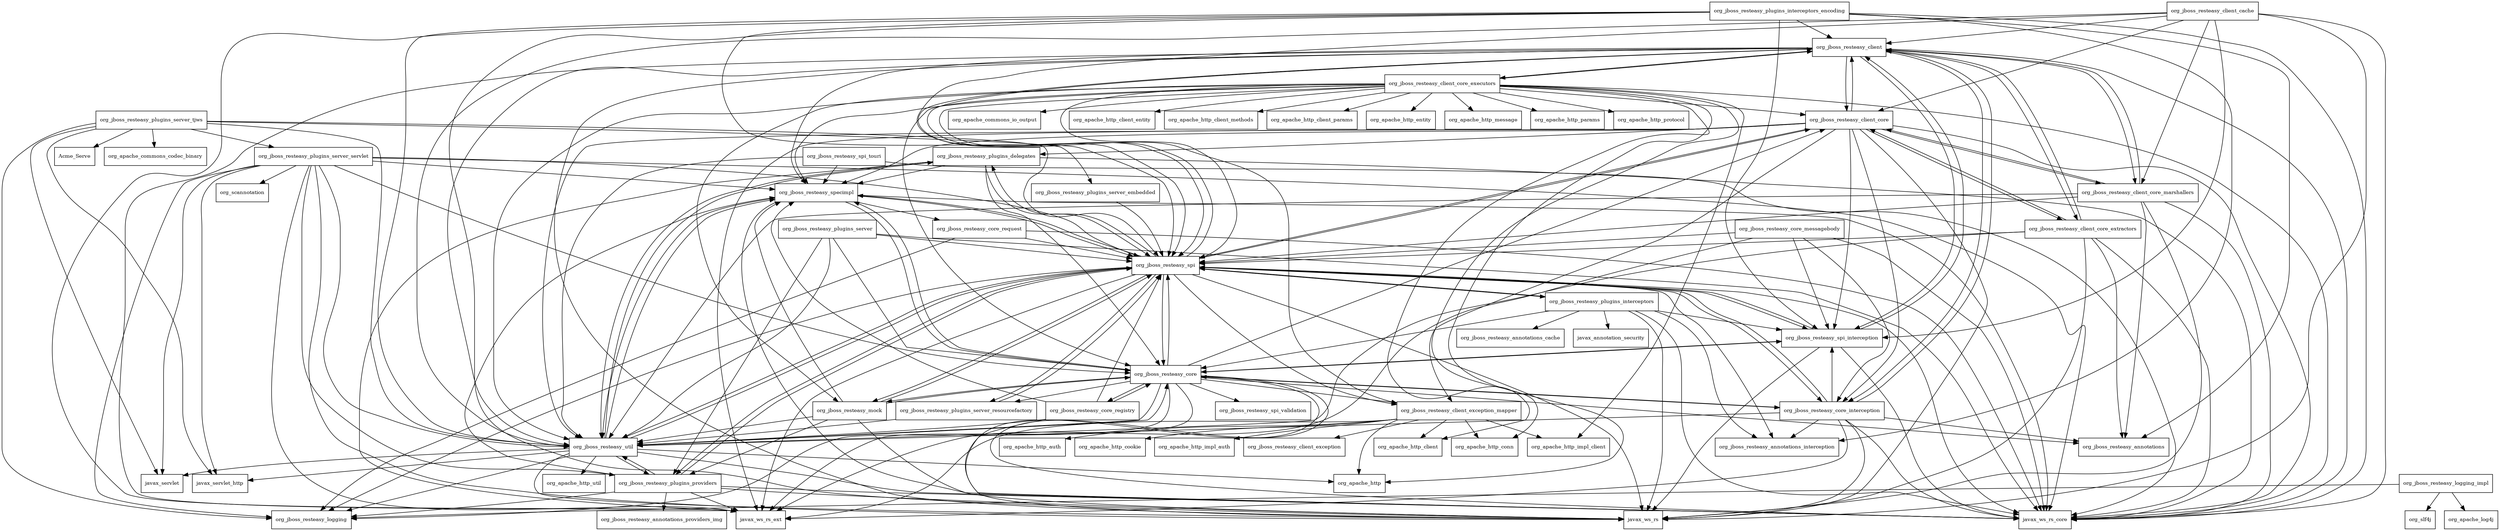 digraph resteasy_jaxrs_2_3_8_Final_redhat_3_package_dependencies {
  node [shape = box, fontsize=10.0];
  org_jboss_resteasy_client -> javax_ws_rs;
  org_jboss_resteasy_client -> javax_ws_rs_core;
  org_jboss_resteasy_client -> javax_ws_rs_ext;
  org_jboss_resteasy_client -> org_jboss_resteasy_client_core;
  org_jboss_resteasy_client -> org_jboss_resteasy_client_core_executors;
  org_jboss_resteasy_client -> org_jboss_resteasy_client_core_extractors;
  org_jboss_resteasy_client -> org_jboss_resteasy_client_core_marshallers;
  org_jboss_resteasy_client -> org_jboss_resteasy_core_interception;
  org_jboss_resteasy_client -> org_jboss_resteasy_specimpl;
  org_jboss_resteasy_client -> org_jboss_resteasy_spi;
  org_jboss_resteasy_client -> org_jboss_resteasy_spi_interception;
  org_jboss_resteasy_client -> org_jboss_resteasy_util;
  org_jboss_resteasy_client_cache -> javax_ws_rs;
  org_jboss_resteasy_client_cache -> javax_ws_rs_core;
  org_jboss_resteasy_client_cache -> org_jboss_resteasy_client;
  org_jboss_resteasy_client_cache -> org_jboss_resteasy_client_core;
  org_jboss_resteasy_client_cache -> org_jboss_resteasy_client_core_marshallers;
  org_jboss_resteasy_client_cache -> org_jboss_resteasy_spi;
  org_jboss_resteasy_client_cache -> org_jboss_resteasy_spi_interception;
  org_jboss_resteasy_client_cache -> org_jboss_resteasy_util;
  org_jboss_resteasy_client_core -> javax_ws_rs;
  org_jboss_resteasy_client_core -> javax_ws_rs_core;
  org_jboss_resteasy_client_core -> javax_ws_rs_ext;
  org_jboss_resteasy_client_core -> org_jboss_resteasy_client;
  org_jboss_resteasy_client_core -> org_jboss_resteasy_client_core_extractors;
  org_jboss_resteasy_client_core -> org_jboss_resteasy_client_core_marshallers;
  org_jboss_resteasy_client_core -> org_jboss_resteasy_client_exception_mapper;
  org_jboss_resteasy_client_core -> org_jboss_resteasy_core_interception;
  org_jboss_resteasy_client_core -> org_jboss_resteasy_plugins_delegates;
  org_jboss_resteasy_client_core -> org_jboss_resteasy_specimpl;
  org_jboss_resteasy_client_core -> org_jboss_resteasy_spi;
  org_jboss_resteasy_client_core -> org_jboss_resteasy_spi_interception;
  org_jboss_resteasy_client_core -> org_jboss_resteasy_util;
  org_jboss_resteasy_client_core_executors -> javax_ws_rs_core;
  org_jboss_resteasy_client_core_executors -> org_apache_commons_io_output;
  org_jboss_resteasy_client_core_executors -> org_apache_http;
  org_jboss_resteasy_client_core_executors -> org_apache_http_client;
  org_jboss_resteasy_client_core_executors -> org_apache_http_client_entity;
  org_jboss_resteasy_client_core_executors -> org_apache_http_client_methods;
  org_jboss_resteasy_client_core_executors -> org_apache_http_client_params;
  org_jboss_resteasy_client_core_executors -> org_apache_http_conn;
  org_jboss_resteasy_client_core_executors -> org_apache_http_entity;
  org_jboss_resteasy_client_core_executors -> org_apache_http_impl_client;
  org_jboss_resteasy_client_core_executors -> org_apache_http_message;
  org_jboss_resteasy_client_core_executors -> org_apache_http_params;
  org_jboss_resteasy_client_core_executors -> org_apache_http_protocol;
  org_jboss_resteasy_client_core_executors -> org_jboss_resteasy_client;
  org_jboss_resteasy_client_core_executors -> org_jboss_resteasy_client_core;
  org_jboss_resteasy_client_core_executors -> org_jboss_resteasy_client_exception_mapper;
  org_jboss_resteasy_client_core_executors -> org_jboss_resteasy_core;
  org_jboss_resteasy_client_core_executors -> org_jboss_resteasy_mock;
  org_jboss_resteasy_client_core_executors -> org_jboss_resteasy_specimpl;
  org_jboss_resteasy_client_core_executors -> org_jboss_resteasy_spi;
  org_jboss_resteasy_client_core_executors -> org_jboss_resteasy_util;
  org_jboss_resteasy_client_core_extractors -> javax_ws_rs;
  org_jboss_resteasy_client_core_extractors -> javax_ws_rs_core;
  org_jboss_resteasy_client_core_extractors -> org_jboss_resteasy_annotations;
  org_jboss_resteasy_client_core_extractors -> org_jboss_resteasy_client;
  org_jboss_resteasy_client_core_extractors -> org_jboss_resteasy_client_core;
  org_jboss_resteasy_client_core_extractors -> org_jboss_resteasy_spi;
  org_jboss_resteasy_client_core_extractors -> org_jboss_resteasy_util;
  org_jboss_resteasy_client_core_marshallers -> javax_ws_rs;
  org_jboss_resteasy_client_core_marshallers -> javax_ws_rs_core;
  org_jboss_resteasy_client_core_marshallers -> org_jboss_resteasy_annotations;
  org_jboss_resteasy_client_core_marshallers -> org_jboss_resteasy_client;
  org_jboss_resteasy_client_core_marshallers -> org_jboss_resteasy_client_core;
  org_jboss_resteasy_client_core_marshallers -> org_jboss_resteasy_spi;
  org_jboss_resteasy_client_core_marshallers -> org_jboss_resteasy_util;
  org_jboss_resteasy_client_exception_mapper -> javax_ws_rs_ext;
  org_jboss_resteasy_client_exception_mapper -> org_apache_http;
  org_jboss_resteasy_client_exception_mapper -> org_apache_http_auth;
  org_jboss_resteasy_client_exception_mapper -> org_apache_http_client;
  org_jboss_resteasy_client_exception_mapper -> org_apache_http_conn;
  org_jboss_resteasy_client_exception_mapper -> org_apache_http_cookie;
  org_jboss_resteasy_client_exception_mapper -> org_apache_http_impl_auth;
  org_jboss_resteasy_client_exception_mapper -> org_apache_http_impl_client;
  org_jboss_resteasy_client_exception_mapper -> org_jboss_resteasy_client_exception;
  org_jboss_resteasy_core -> javax_ws_rs;
  org_jboss_resteasy_core -> javax_ws_rs_core;
  org_jboss_resteasy_core -> javax_ws_rs_ext;
  org_jboss_resteasy_core -> org_jboss_resteasy_annotations;
  org_jboss_resteasy_core -> org_jboss_resteasy_client_core;
  org_jboss_resteasy_core -> org_jboss_resteasy_client_exception_mapper;
  org_jboss_resteasy_core -> org_jboss_resteasy_core_interception;
  org_jboss_resteasy_core -> org_jboss_resteasy_core_registry;
  org_jboss_resteasy_core -> org_jboss_resteasy_logging;
  org_jboss_resteasy_core -> org_jboss_resteasy_mock;
  org_jboss_resteasy_core -> org_jboss_resteasy_plugins_server_resourcefactory;
  org_jboss_resteasy_core -> org_jboss_resteasy_specimpl;
  org_jboss_resteasy_core -> org_jboss_resteasy_spi;
  org_jboss_resteasy_core -> org_jboss_resteasy_spi_interception;
  org_jboss_resteasy_core -> org_jboss_resteasy_spi_validation;
  org_jboss_resteasy_core -> org_jboss_resteasy_util;
  org_jboss_resteasy_core_interception -> javax_ws_rs;
  org_jboss_resteasy_core_interception -> javax_ws_rs_core;
  org_jboss_resteasy_core_interception -> javax_ws_rs_ext;
  org_jboss_resteasy_core_interception -> org_jboss_resteasy_annotations;
  org_jboss_resteasy_core_interception -> org_jboss_resteasy_annotations_interception;
  org_jboss_resteasy_core_interception -> org_jboss_resteasy_client;
  org_jboss_resteasy_core_interception -> org_jboss_resteasy_core;
  org_jboss_resteasy_core_interception -> org_jboss_resteasy_spi;
  org_jboss_resteasy_core_interception -> org_jboss_resteasy_spi_interception;
  org_jboss_resteasy_core_interception -> org_jboss_resteasy_util;
  org_jboss_resteasy_core_messagebody -> javax_ws_rs_core;
  org_jboss_resteasy_core_messagebody -> javax_ws_rs_ext;
  org_jboss_resteasy_core_messagebody -> org_jboss_resteasy_core_interception;
  org_jboss_resteasy_core_messagebody -> org_jboss_resteasy_spi;
  org_jboss_resteasy_core_messagebody -> org_jboss_resteasy_spi_interception;
  org_jboss_resteasy_core_registry -> javax_ws_rs_core;
  org_jboss_resteasy_core_registry -> org_jboss_resteasy_core;
  org_jboss_resteasy_core_registry -> org_jboss_resteasy_specimpl;
  org_jboss_resteasy_core_registry -> org_jboss_resteasy_spi;
  org_jboss_resteasy_core_registry -> org_jboss_resteasy_util;
  org_jboss_resteasy_core_request -> javax_ws_rs_core;
  org_jboss_resteasy_core_request -> org_jboss_resteasy_logging;
  org_jboss_resteasy_core_request -> org_jboss_resteasy_spi;
  org_jboss_resteasy_logging_impl -> org_apache_log4j;
  org_jboss_resteasy_logging_impl -> org_jboss_resteasy_logging;
  org_jboss_resteasy_logging_impl -> org_slf4j;
  org_jboss_resteasy_mock -> javax_ws_rs_core;
  org_jboss_resteasy_mock -> org_jboss_resteasy_core;
  org_jboss_resteasy_mock -> org_jboss_resteasy_plugins_providers;
  org_jboss_resteasy_mock -> org_jboss_resteasy_specimpl;
  org_jboss_resteasy_mock -> org_jboss_resteasy_spi;
  org_jboss_resteasy_mock -> org_jboss_resteasy_util;
  org_jboss_resteasy_plugins_delegates -> javax_ws_rs_core;
  org_jboss_resteasy_plugins_delegates -> javax_ws_rs_ext;
  org_jboss_resteasy_plugins_delegates -> org_jboss_resteasy_core;
  org_jboss_resteasy_plugins_delegates -> org_jboss_resteasy_specimpl;
  org_jboss_resteasy_plugins_delegates -> org_jboss_resteasy_spi;
  org_jboss_resteasy_plugins_delegates -> org_jboss_resteasy_util;
  org_jboss_resteasy_plugins_interceptors -> javax_annotation_security;
  org_jboss_resteasy_plugins_interceptors -> javax_ws_rs;
  org_jboss_resteasy_plugins_interceptors -> javax_ws_rs_core;
  org_jboss_resteasy_plugins_interceptors -> org_jboss_resteasy_annotations_cache;
  org_jboss_resteasy_plugins_interceptors -> org_jboss_resteasy_annotations_interception;
  org_jboss_resteasy_plugins_interceptors -> org_jboss_resteasy_core;
  org_jboss_resteasy_plugins_interceptors -> org_jboss_resteasy_spi;
  org_jboss_resteasy_plugins_interceptors -> org_jboss_resteasy_spi_interception;
  org_jboss_resteasy_plugins_interceptors_encoding -> javax_ws_rs;
  org_jboss_resteasy_plugins_interceptors_encoding -> javax_ws_rs_core;
  org_jboss_resteasy_plugins_interceptors_encoding -> javax_ws_rs_ext;
  org_jboss_resteasy_plugins_interceptors_encoding -> org_jboss_resteasy_annotations;
  org_jboss_resteasy_plugins_interceptors_encoding -> org_jboss_resteasy_annotations_interception;
  org_jboss_resteasy_plugins_interceptors_encoding -> org_jboss_resteasy_client;
  org_jboss_resteasy_plugins_interceptors_encoding -> org_jboss_resteasy_spi;
  org_jboss_resteasy_plugins_interceptors_encoding -> org_jboss_resteasy_spi_interception;
  org_jboss_resteasy_plugins_interceptors_encoding -> org_jboss_resteasy_util;
  org_jboss_resteasy_plugins_providers -> javax_ws_rs;
  org_jboss_resteasy_plugins_providers -> javax_ws_rs_core;
  org_jboss_resteasy_plugins_providers -> javax_ws_rs_ext;
  org_jboss_resteasy_plugins_providers -> org_jboss_resteasy_annotations_providers_img;
  org_jboss_resteasy_plugins_providers -> org_jboss_resteasy_logging;
  org_jboss_resteasy_plugins_providers -> org_jboss_resteasy_specimpl;
  org_jboss_resteasy_plugins_providers -> org_jboss_resteasy_spi;
  org_jboss_resteasy_plugins_providers -> org_jboss_resteasy_util;
  org_jboss_resteasy_plugins_server -> javax_ws_rs_core;
  org_jboss_resteasy_plugins_server -> org_jboss_resteasy_core;
  org_jboss_resteasy_plugins_server -> org_jboss_resteasy_plugins_providers;
  org_jboss_resteasy_plugins_server -> org_jboss_resteasy_spi;
  org_jboss_resteasy_plugins_server -> org_jboss_resteasy_util;
  org_jboss_resteasy_plugins_server_embedded -> org_jboss_resteasy_spi;
  org_jboss_resteasy_plugins_server_resourcefactory -> org_jboss_resteasy_spi;
  org_jboss_resteasy_plugins_server_resourcefactory -> org_jboss_resteasy_util;
  org_jboss_resteasy_plugins_server_servlet -> javax_servlet;
  org_jboss_resteasy_plugins_server_servlet -> javax_servlet_http;
  org_jboss_resteasy_plugins_server_servlet -> javax_ws_rs;
  org_jboss_resteasy_plugins_server_servlet -> javax_ws_rs_core;
  org_jboss_resteasy_plugins_server_servlet -> javax_ws_rs_ext;
  org_jboss_resteasy_plugins_server_servlet -> org_jboss_resteasy_core;
  org_jboss_resteasy_plugins_server_servlet -> org_jboss_resteasy_logging;
  org_jboss_resteasy_plugins_server_servlet -> org_jboss_resteasy_plugins_providers;
  org_jboss_resteasy_plugins_server_servlet -> org_jboss_resteasy_specimpl;
  org_jboss_resteasy_plugins_server_servlet -> org_jboss_resteasy_spi;
  org_jboss_resteasy_plugins_server_servlet -> org_jboss_resteasy_util;
  org_jboss_resteasy_plugins_server_servlet -> org_scannotation;
  org_jboss_resteasy_plugins_server_tjws -> Acme_Serve;
  org_jboss_resteasy_plugins_server_tjws -> javax_servlet;
  org_jboss_resteasy_plugins_server_tjws -> javax_servlet_http;
  org_jboss_resteasy_plugins_server_tjws -> org_apache_commons_codec_binary;
  org_jboss_resteasy_plugins_server_tjws -> org_jboss_resteasy_logging;
  org_jboss_resteasy_plugins_server_tjws -> org_jboss_resteasy_plugins_server_embedded;
  org_jboss_resteasy_plugins_server_tjws -> org_jboss_resteasy_plugins_server_servlet;
  org_jboss_resteasy_plugins_server_tjws -> org_jboss_resteasy_spi;
  org_jboss_resteasy_plugins_server_tjws -> org_jboss_resteasy_util;
  org_jboss_resteasy_specimpl -> javax_ws_rs;
  org_jboss_resteasy_specimpl -> javax_ws_rs_core;
  org_jboss_resteasy_specimpl -> org_jboss_resteasy_core;
  org_jboss_resteasy_specimpl -> org_jboss_resteasy_core_request;
  org_jboss_resteasy_specimpl -> org_jboss_resteasy_spi;
  org_jboss_resteasy_specimpl -> org_jboss_resteasy_util;
  org_jboss_resteasy_spi -> javax_ws_rs;
  org_jboss_resteasy_spi -> javax_ws_rs_core;
  org_jboss_resteasy_spi -> javax_ws_rs_ext;
  org_jboss_resteasy_spi -> org_jboss_resteasy_annotations_interception;
  org_jboss_resteasy_spi -> org_jboss_resteasy_client;
  org_jboss_resteasy_spi -> org_jboss_resteasy_client_core;
  org_jboss_resteasy_spi -> org_jboss_resteasy_client_exception_mapper;
  org_jboss_resteasy_spi -> org_jboss_resteasy_core;
  org_jboss_resteasy_spi -> org_jboss_resteasy_core_interception;
  org_jboss_resteasy_spi -> org_jboss_resteasy_logging;
  org_jboss_resteasy_spi -> org_jboss_resteasy_mock;
  org_jboss_resteasy_spi -> org_jboss_resteasy_plugins_delegates;
  org_jboss_resteasy_spi -> org_jboss_resteasy_plugins_interceptors;
  org_jboss_resteasy_spi -> org_jboss_resteasy_plugins_providers;
  org_jboss_resteasy_spi -> org_jboss_resteasy_plugins_server_resourcefactory;
  org_jboss_resteasy_spi -> org_jboss_resteasy_specimpl;
  org_jboss_resteasy_spi -> org_jboss_resteasy_spi_interception;
  org_jboss_resteasy_spi -> org_jboss_resteasy_util;
  org_jboss_resteasy_spi_interception -> javax_ws_rs;
  org_jboss_resteasy_spi_interception -> javax_ws_rs_core;
  org_jboss_resteasy_spi_interception -> org_jboss_resteasy_client;
  org_jboss_resteasy_spi_interception -> org_jboss_resteasy_core;
  org_jboss_resteasy_spi_interception -> org_jboss_resteasy_spi;
  org_jboss_resteasy_spi_touri -> javax_ws_rs_core;
  org_jboss_resteasy_spi_touri -> org_jboss_resteasy_specimpl;
  org_jboss_resteasy_spi_touri -> org_jboss_resteasy_util;
  org_jboss_resteasy_util -> javax_servlet;
  org_jboss_resteasy_util -> javax_servlet_http;
  org_jboss_resteasy_util -> javax_ws_rs;
  org_jboss_resteasy_util -> javax_ws_rs_core;
  org_jboss_resteasy_util -> org_apache_http;
  org_jboss_resteasy_util -> org_apache_http_util;
  org_jboss_resteasy_util -> org_jboss_resteasy_core;
  org_jboss_resteasy_util -> org_jboss_resteasy_logging;
  org_jboss_resteasy_util -> org_jboss_resteasy_plugins_delegates;
  org_jboss_resteasy_util -> org_jboss_resteasy_plugins_providers;
  org_jboss_resteasy_util -> org_jboss_resteasy_specimpl;
  org_jboss_resteasy_util -> org_jboss_resteasy_spi;
}
